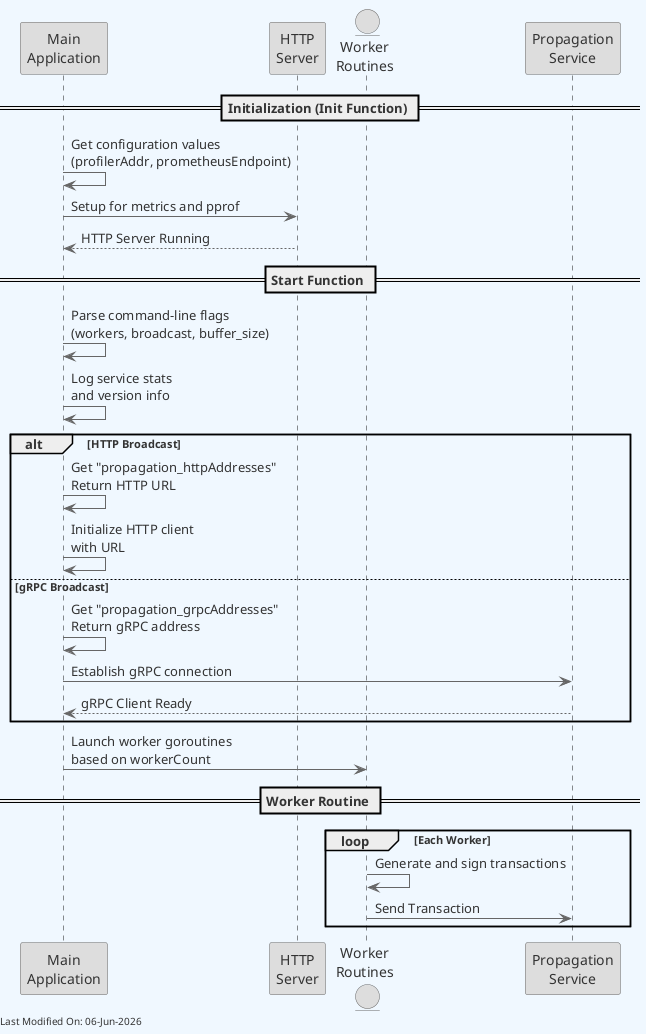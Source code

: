 @startuml PropagationBlaster Init and Start Sequence
skinparam backgroundColor #F0F8FF
skinparam defaultFontColor #333333
skinparam arrowColor #666666

' Define borders for all elements
skinparam entity {
  BorderColor #666666
  BackgroundColor #DDDDDD
}

skinparam control {
  BorderColor #666666
  BackgroundColor #DDDDDD
}

skinparam participant {
  BorderColor #666666
  BackgroundColor #DDDDDD
}



participant "Main\nApplication" as Main
participant "HTTP\nServer" as HTTPServer
entity "Worker\nRoutines" as Workers
participant "Propagation\nService" as PropagationService

== Initialization (Init Function) ==
Main -> Main: Get configuration values\n(profilerAddr, prometheusEndpoint)
Main -> HTTPServer: Setup for metrics and pprof
HTTPServer --> Main: HTTP Server Running

== Start Function ==
Main -> Main: Parse command-line flags\n(workers, broadcast, buffer_size)

Main -> Main: Log service stats\nand version info
alt HTTP Broadcast
    Main -> Main: Get "propagation_httpAddresses"\nReturn HTTP URL
    Main -> Main: Initialize HTTP client\nwith URL
else gRPC Broadcast
    Main -> Main: Get "propagation_grpcAddresses"\nReturn gRPC address
    Main -> PropagationService: Establish gRPC connection
    PropagationService --> Main: gRPC Client Ready
end
Main -> Workers: Launch worker goroutines\nbased on workerCount

== Worker Routine ==
loop Each Worker
    Workers -> Workers: Generate and sign transactions

    Workers -> PropagationService: Send Transaction

end

left footer Last Modified On: %date("dd-MMM-yyyy")

@enduml
